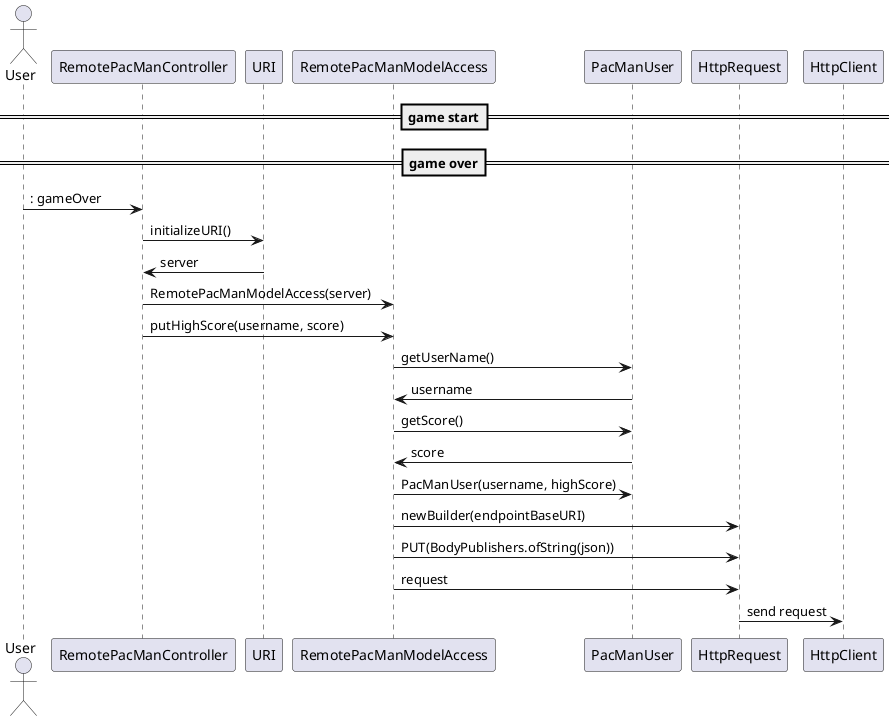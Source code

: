 @startuml
actor       User        as Foo


==game start==
==game over==
Foo -> RemotePacManController: : gameOver
RemotePacManController -> URI: initializeURI() 
URI -> RemotePacManController: server
RemotePacManController -> RemotePacManModelAccess: RemotePacManModelAccess(server)
RemotePacManController -> RemotePacManModelAccess: putHighScore(username, score)
RemotePacManModelAccess -> PacManUser: getUserName()
RemotePacManModelAccess <- PacManUser: username
RemotePacManModelAccess -> PacManUser: getScore()
RemotePacManModelAccess <- PacManUser: score
RemotePacManModelAccess -> PacManUser: PacManUser(username, highScore)
RemotePacManModelAccess -> HttpRequest: newBuilder(endpointBaseURI)
RemotePacManModelAccess -> HttpRequest: PUT(BodyPublishers.ofString(json))
HttpRequest <- RemotePacManModelAccess: request
HttpRequest -> HttpClient: send request 

@enduml
